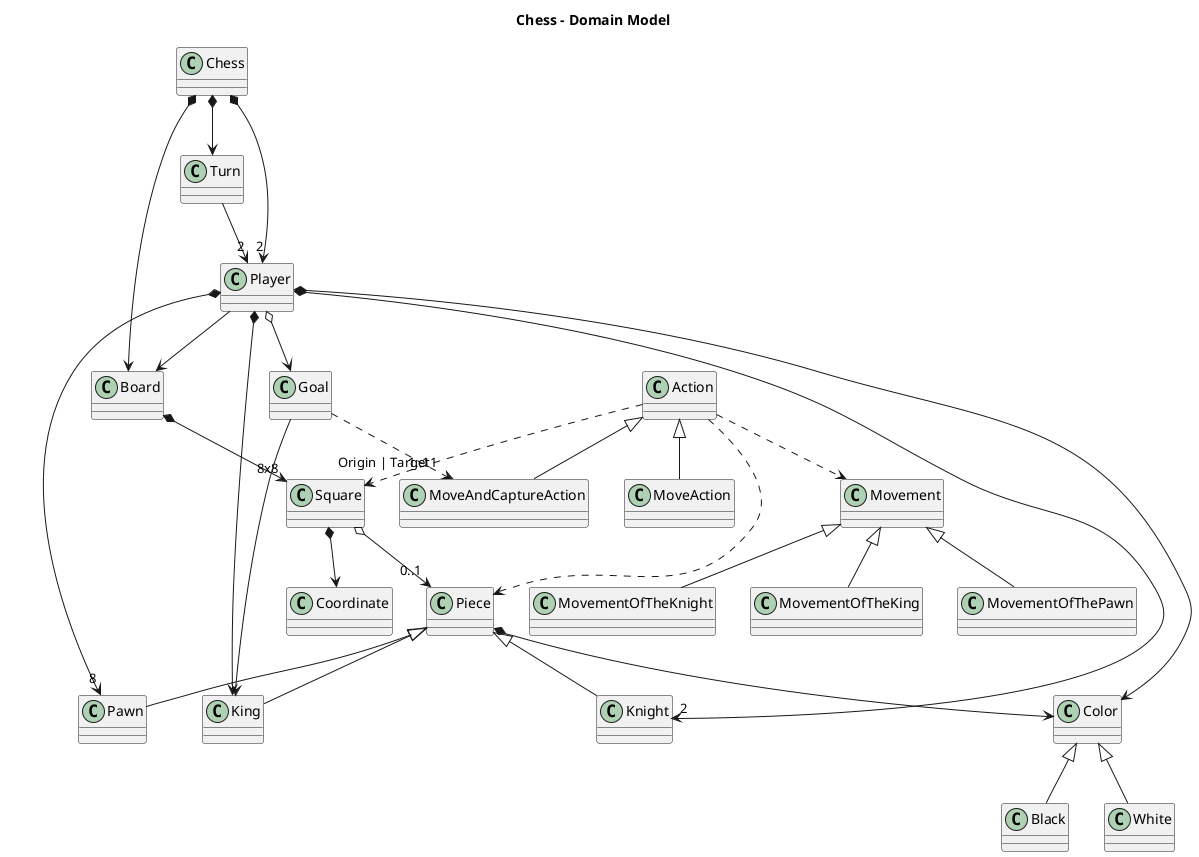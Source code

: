 @startuml

title Chess - Domain Model

Chess *--> "2" Player
Chess *--> Turn
Chess *--> Board

Turn --> "2" Player

Board *--> "8x8" Square

Player *--> Color
Player *--> "8" Pawn
Player *--> "2" Knight
Player *--> King
Player --> Board
Player o--> Goal

Goal ..> "1..11" MoveAndCaptureAction
Goal --> King

Piece <|-- King
Piece <|-- Pawn
Piece <|-- Knight
Piece *--> Color 

Color <|-- Black
Color <|-- White

Square *--> Coordinate 
Square o--> "0..1" Piece 

Action <|-- MoveAndCaptureAction
Action <|-- MoveAction
Action ..> Piece
Action ..> "Origin | Target" Square
Action ..> Movement

Movement <|-- MovementOfTheKing
Movement <|-- MovementOfThePawn
Movement <|-- MovementOfTheKnight


@enduml